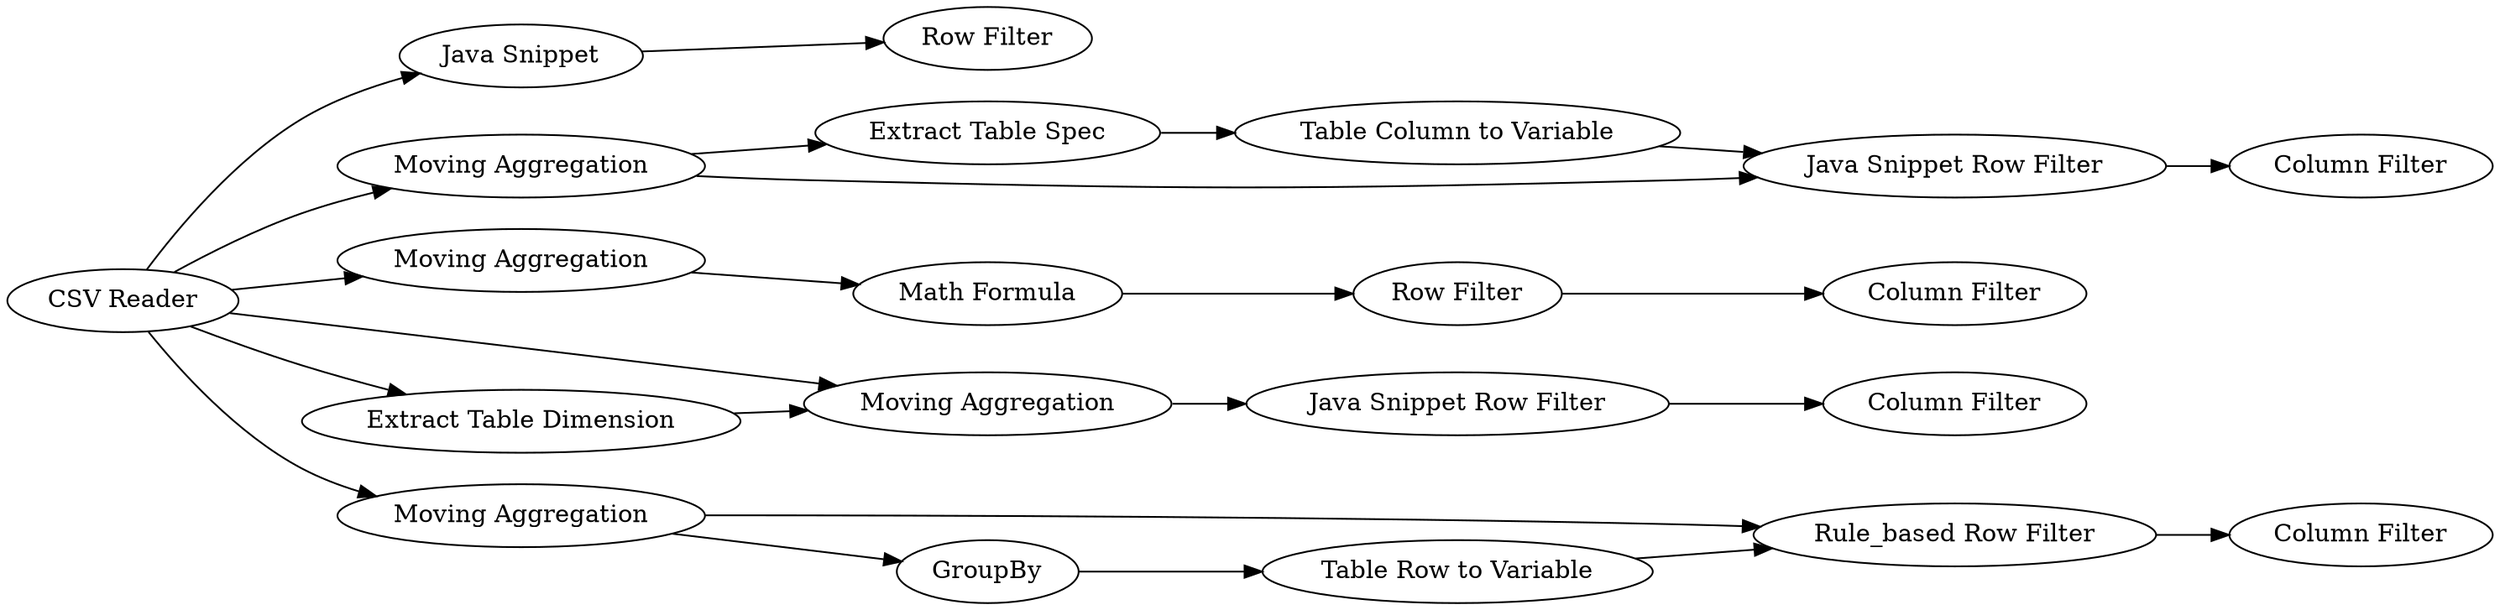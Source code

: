 digraph {
	7 -> 8
	23 -> 24
	8 -> 9
	1 -> 23
	9 -> 21
	1 -> 6
	1 -> 16
	6 -> 9
	18 -> 19
	1 -> 11
	17 -> 18
	1 -> 2
	11 -> 12
	10 -> 11
	1 -> 10
	13 -> 22
	6 -> 7
	2 -> 13
	3 -> 4
	12 -> 20
	2 -> 3
	4 -> 13
	16 -> 17
	7 [label="Extract Table Spec"]
	9 [label="Java Snippet Row Filter"]
	21 [label="Column Filter"]
	18 [label="Row Filter"]
	8 [label="Table Column to Variable"]
	17 [label="Math Formula"]
	3 [label=GroupBy]
	19 [label="Column Filter"]
	24 [label="Row Filter"]
	6 [label="Moving Aggregation"]
	12 [label="Java Snippet Row Filter"]
	10 [label="Extract Table Dimension"]
	16 [label="Moving Aggregation"]
	1 [label="CSV Reader"]
	22 [label="Column Filter"]
	11 [label="Moving Aggregation"]
	23 [label="Java Snippet"]
	4 [label="Table Row to Variable"]
	13 [label="Rule_based Row Filter"]
	20 [label="Column Filter"]
	2 [label="Moving Aggregation"]
	rankdir=LR
}
